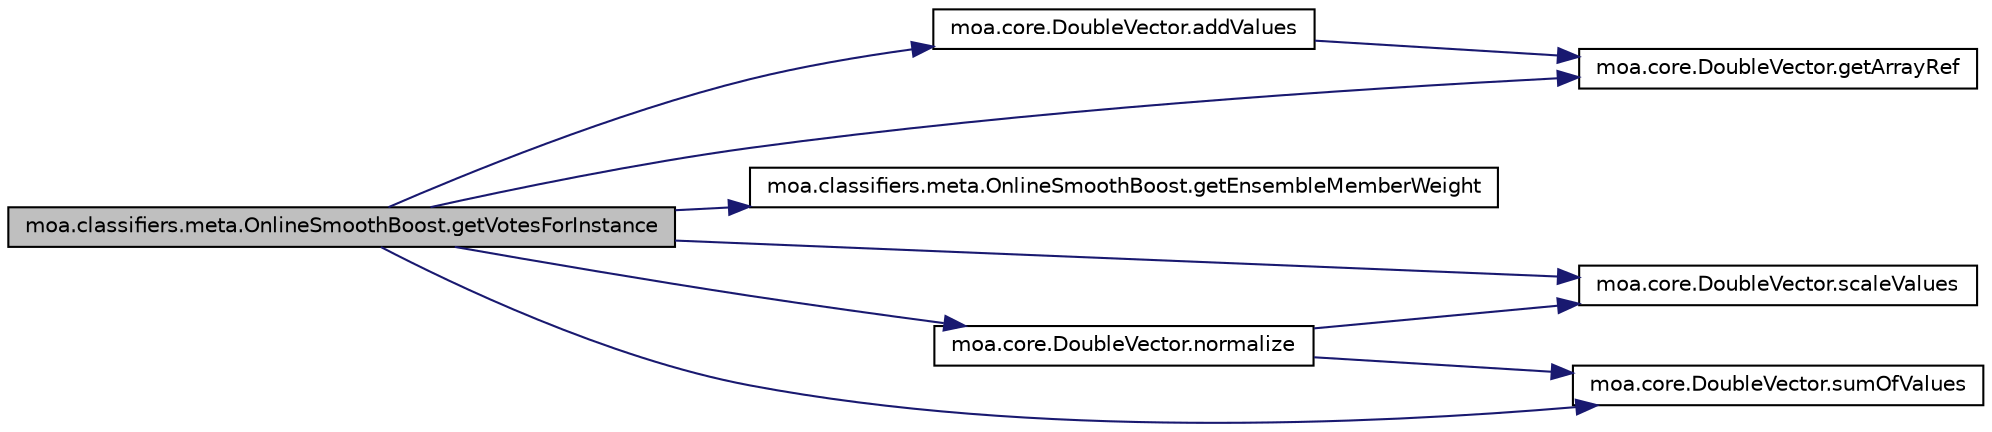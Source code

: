 digraph G
{
  edge [fontname="Helvetica",fontsize="10",labelfontname="Helvetica",labelfontsize="10"];
  node [fontname="Helvetica",fontsize="10",shape=record];
  rankdir=LR;
  Node1 [label="moa.classifiers.meta.OnlineSmoothBoost.getVotesForInstance",height=0.2,width=0.4,color="black", fillcolor="grey75", style="filled" fontcolor="black"];
  Node1 -> Node2 [color="midnightblue",fontsize="10",style="solid",fontname="Helvetica"];
  Node2 [label="moa.core.DoubleVector.addValues",height=0.2,width=0.4,color="black", fillcolor="white", style="filled",URL="$classmoa_1_1core_1_1DoubleVector.html#a23e127ea53ce786c62c35d14f5b7b878"];
  Node2 -> Node3 [color="midnightblue",fontsize="10",style="solid",fontname="Helvetica"];
  Node3 [label="moa.core.DoubleVector.getArrayRef",height=0.2,width=0.4,color="black", fillcolor="white", style="filled",URL="$classmoa_1_1core_1_1DoubleVector.html#a0cd86df680113a943ebb8fcf60819ece"];
  Node1 -> Node3 [color="midnightblue",fontsize="10",style="solid",fontname="Helvetica"];
  Node1 -> Node4 [color="midnightblue",fontsize="10",style="solid",fontname="Helvetica"];
  Node4 [label="moa.classifiers.meta.OnlineSmoothBoost.getEnsembleMemberWeight",height=0.2,width=0.4,color="black", fillcolor="white", style="filled",URL="$classmoa_1_1classifiers_1_1meta_1_1OnlineSmoothBoost.html#a44069381f535f3d483b1cc6fc51f9153"];
  Node1 -> Node5 [color="midnightblue",fontsize="10",style="solid",fontname="Helvetica"];
  Node5 [label="moa.core.DoubleVector.normalize",height=0.2,width=0.4,color="black", fillcolor="white", style="filled",URL="$classmoa_1_1core_1_1DoubleVector.html#a5c1ca3a089253b5e9bddbe6b9109be98"];
  Node5 -> Node6 [color="midnightblue",fontsize="10",style="solid",fontname="Helvetica"];
  Node6 [label="moa.core.DoubleVector.scaleValues",height=0.2,width=0.4,color="black", fillcolor="white", style="filled",URL="$classmoa_1_1core_1_1DoubleVector.html#adcc64b699e7e480763be5a71529d23a3"];
  Node5 -> Node7 [color="midnightblue",fontsize="10",style="solid",fontname="Helvetica"];
  Node7 [label="moa.core.DoubleVector.sumOfValues",height=0.2,width=0.4,color="black", fillcolor="white", style="filled",URL="$classmoa_1_1core_1_1DoubleVector.html#acafa367bb17b33b844486adfa1b2780a"];
  Node1 -> Node6 [color="midnightblue",fontsize="10",style="solid",fontname="Helvetica"];
  Node1 -> Node7 [color="midnightblue",fontsize="10",style="solid",fontname="Helvetica"];
}
